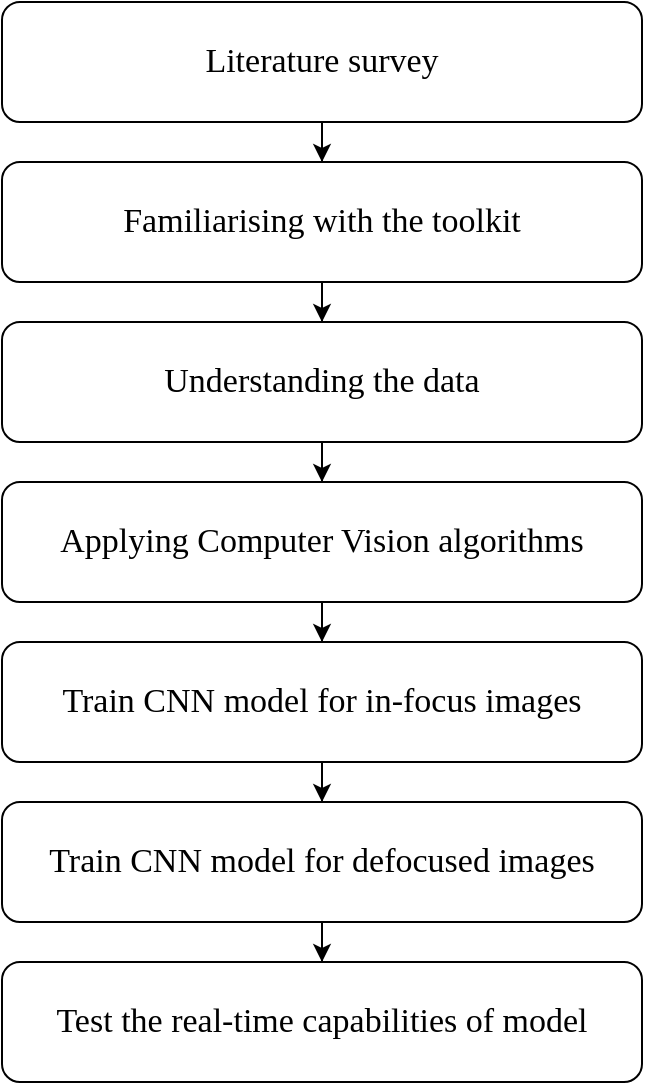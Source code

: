 <mxfile version="19.0.1" type="device"><diagram id="3CmqJvqnQUZw3pMBQ-_O" name="Page-1"><mxGraphModel dx="1038" dy="571" grid="1" gridSize="10" guides="1" tooltips="1" connect="1" arrows="1" fold="1" page="1" pageScale="1" pageWidth="850" pageHeight="1100" math="0" shadow="0"><root><mxCell id="0"/><mxCell id="1" parent="0"/><mxCell id="K7bp1dQVyVsi4o1AL6oR-23" value="" style="edgeStyle=orthogonalEdgeStyle;rounded=0;orthogonalLoop=1;jettySize=auto;html=1;fontFamily=cmu serif;fontSource=https%3A%2F%2Ffonts.googleapis.com%2Fcss%3Ffamily%3Dcmu%2Bserif;fontSize=17;" edge="1" parent="1" source="K7bp1dQVyVsi4o1AL6oR-21" target="K7bp1dQVyVsi4o1AL6oR-22"><mxGeometry relative="1" as="geometry"/></mxCell><mxCell id="K7bp1dQVyVsi4o1AL6oR-21" value="Literature survey" style="rounded=1;whiteSpace=wrap;html=1;fontFamily=cmu serif;fontSource=https%3A%2F%2Ffonts.googleapis.com%2Fcss%3Ffamily%3Dcmu%2Bserif;fontSize=17;" vertex="1" parent="1"><mxGeometry x="265" y="80" width="320" height="60" as="geometry"/></mxCell><mxCell id="K7bp1dQVyVsi4o1AL6oR-25" value="" style="edgeStyle=orthogonalEdgeStyle;rounded=0;orthogonalLoop=1;jettySize=auto;html=1;fontFamily=cmu serif;fontSource=https%3A%2F%2Ffonts.googleapis.com%2Fcss%3Ffamily%3Dcmu%2Bserif;fontSize=17;" edge="1" parent="1" source="K7bp1dQVyVsi4o1AL6oR-22" target="K7bp1dQVyVsi4o1AL6oR-24"><mxGeometry relative="1" as="geometry"/></mxCell><mxCell id="K7bp1dQVyVsi4o1AL6oR-22" value="&lt;div&gt;Familiarising with the toolkit&lt;/div&gt;" style="rounded=1;whiteSpace=wrap;html=1;fontFamily=cmu serif;fontSource=https%3A%2F%2Ffonts.googleapis.com%2Fcss%3Ffamily%3Dcmu%2Bserif;fontSize=17;" vertex="1" parent="1"><mxGeometry x="265" y="160" width="320" height="60" as="geometry"/></mxCell><mxCell id="K7bp1dQVyVsi4o1AL6oR-27" value="" style="edgeStyle=orthogonalEdgeStyle;rounded=0;orthogonalLoop=1;jettySize=auto;html=1;fontFamily=cmu serif;fontSource=https%3A%2F%2Ffonts.googleapis.com%2Fcss%3Ffamily%3Dcmu%2Bserif;fontSize=17;" edge="1" parent="1" source="K7bp1dQVyVsi4o1AL6oR-24" target="K7bp1dQVyVsi4o1AL6oR-26"><mxGeometry relative="1" as="geometry"/></mxCell><mxCell id="K7bp1dQVyVsi4o1AL6oR-24" value="&lt;div&gt;Understanding the data&lt;/div&gt;" style="rounded=1;whiteSpace=wrap;html=1;fontFamily=cmu serif;fontSource=https%3A%2F%2Ffonts.googleapis.com%2Fcss%3Ffamily%3Dcmu%2Bserif;fontSize=17;" vertex="1" parent="1"><mxGeometry x="265" y="240" width="320" height="60" as="geometry"/></mxCell><mxCell id="K7bp1dQVyVsi4o1AL6oR-29" value="" style="edgeStyle=orthogonalEdgeStyle;rounded=0;orthogonalLoop=1;jettySize=auto;html=1;fontFamily=cmu serif;fontSource=https%3A%2F%2Ffonts.googleapis.com%2Fcss%3Ffamily%3Dcmu%2Bserif;fontSize=17;" edge="1" parent="1" source="K7bp1dQVyVsi4o1AL6oR-26" target="K7bp1dQVyVsi4o1AL6oR-28"><mxGeometry relative="1" as="geometry"/></mxCell><mxCell id="K7bp1dQVyVsi4o1AL6oR-26" value="&lt;div&gt;Applying Computer Vision algorithms&lt;/div&gt;" style="rounded=1;whiteSpace=wrap;html=1;fontFamily=cmu serif;fontSource=https%3A%2F%2Ffonts.googleapis.com%2Fcss%3Ffamily%3Dcmu%2Bserif;fontSize=17;" vertex="1" parent="1"><mxGeometry x="265" y="320" width="320" height="60" as="geometry"/></mxCell><mxCell id="K7bp1dQVyVsi4o1AL6oR-31" value="" style="edgeStyle=orthogonalEdgeStyle;rounded=0;orthogonalLoop=1;jettySize=auto;html=1;fontFamily=cmu serif;fontSource=https%3A%2F%2Ffonts.googleapis.com%2Fcss%3Ffamily%3Dcmu%2Bserif;fontSize=17;" edge="1" parent="1" source="K7bp1dQVyVsi4o1AL6oR-28" target="K7bp1dQVyVsi4o1AL6oR-30"><mxGeometry relative="1" as="geometry"/></mxCell><mxCell id="K7bp1dQVyVsi4o1AL6oR-28" value="&lt;div&gt;Train CNN model for in-focus images&lt;/div&gt;" style="rounded=1;whiteSpace=wrap;html=1;fontFamily=cmu serif;fontSource=https%3A%2F%2Ffonts.googleapis.com%2Fcss%3Ffamily%3Dcmu%2Bserif;fontSize=17;" vertex="1" parent="1"><mxGeometry x="265" y="400" width="320" height="60" as="geometry"/></mxCell><mxCell id="K7bp1dQVyVsi4o1AL6oR-33" value="" style="edgeStyle=orthogonalEdgeStyle;rounded=0;orthogonalLoop=1;jettySize=auto;html=1;fontFamily=cmu serif;fontSource=https%3A%2F%2Ffonts.googleapis.com%2Fcss%3Ffamily%3Dcmu%2Bserif;fontSize=17;" edge="1" parent="1" source="K7bp1dQVyVsi4o1AL6oR-30" target="K7bp1dQVyVsi4o1AL6oR-32"><mxGeometry relative="1" as="geometry"/></mxCell><mxCell id="K7bp1dQVyVsi4o1AL6oR-30" value="&lt;div&gt;Train CNN model for defocused images&lt;/div&gt;" style="rounded=1;whiteSpace=wrap;html=1;fontFamily=cmu serif;fontSource=https%3A%2F%2Ffonts.googleapis.com%2Fcss%3Ffamily%3Dcmu%2Bserif;fontSize=17;" vertex="1" parent="1"><mxGeometry x="265" y="480" width="320" height="60" as="geometry"/></mxCell><mxCell id="K7bp1dQVyVsi4o1AL6oR-32" value="&lt;div&gt;Test the real-time capabilities of model&lt;/div&gt;" style="rounded=1;whiteSpace=wrap;html=1;fontFamily=cmu serif;fontSource=https%3A%2F%2Ffonts.googleapis.com%2Fcss%3Ffamily%3Dcmu%2Bserif;fontSize=17;" vertex="1" parent="1"><mxGeometry x="265" y="560" width="320" height="60" as="geometry"/></mxCell></root></mxGraphModel></diagram></mxfile>